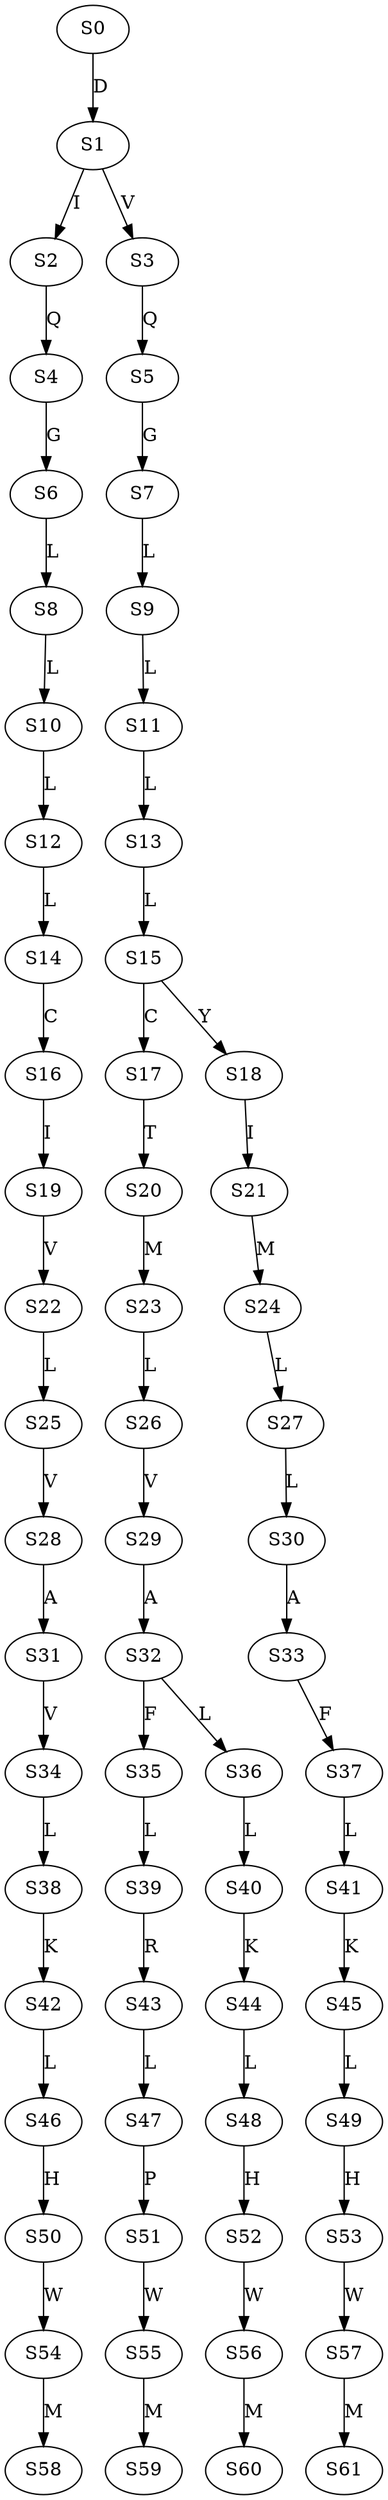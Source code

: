 strict digraph  {
	S0 -> S1 [ label = D ];
	S1 -> S2 [ label = I ];
	S1 -> S3 [ label = V ];
	S2 -> S4 [ label = Q ];
	S3 -> S5 [ label = Q ];
	S4 -> S6 [ label = G ];
	S5 -> S7 [ label = G ];
	S6 -> S8 [ label = L ];
	S7 -> S9 [ label = L ];
	S8 -> S10 [ label = L ];
	S9 -> S11 [ label = L ];
	S10 -> S12 [ label = L ];
	S11 -> S13 [ label = L ];
	S12 -> S14 [ label = L ];
	S13 -> S15 [ label = L ];
	S14 -> S16 [ label = C ];
	S15 -> S17 [ label = C ];
	S15 -> S18 [ label = Y ];
	S16 -> S19 [ label = I ];
	S17 -> S20 [ label = T ];
	S18 -> S21 [ label = I ];
	S19 -> S22 [ label = V ];
	S20 -> S23 [ label = M ];
	S21 -> S24 [ label = M ];
	S22 -> S25 [ label = L ];
	S23 -> S26 [ label = L ];
	S24 -> S27 [ label = L ];
	S25 -> S28 [ label = V ];
	S26 -> S29 [ label = V ];
	S27 -> S30 [ label = L ];
	S28 -> S31 [ label = A ];
	S29 -> S32 [ label = A ];
	S30 -> S33 [ label = A ];
	S31 -> S34 [ label = V ];
	S32 -> S35 [ label = F ];
	S32 -> S36 [ label = L ];
	S33 -> S37 [ label = F ];
	S34 -> S38 [ label = L ];
	S35 -> S39 [ label = L ];
	S36 -> S40 [ label = L ];
	S37 -> S41 [ label = L ];
	S38 -> S42 [ label = K ];
	S39 -> S43 [ label = R ];
	S40 -> S44 [ label = K ];
	S41 -> S45 [ label = K ];
	S42 -> S46 [ label = L ];
	S43 -> S47 [ label = L ];
	S44 -> S48 [ label = L ];
	S45 -> S49 [ label = L ];
	S46 -> S50 [ label = H ];
	S47 -> S51 [ label = P ];
	S48 -> S52 [ label = H ];
	S49 -> S53 [ label = H ];
	S50 -> S54 [ label = W ];
	S51 -> S55 [ label = W ];
	S52 -> S56 [ label = W ];
	S53 -> S57 [ label = W ];
	S54 -> S58 [ label = M ];
	S55 -> S59 [ label = M ];
	S56 -> S60 [ label = M ];
	S57 -> S61 [ label = M ];
}
